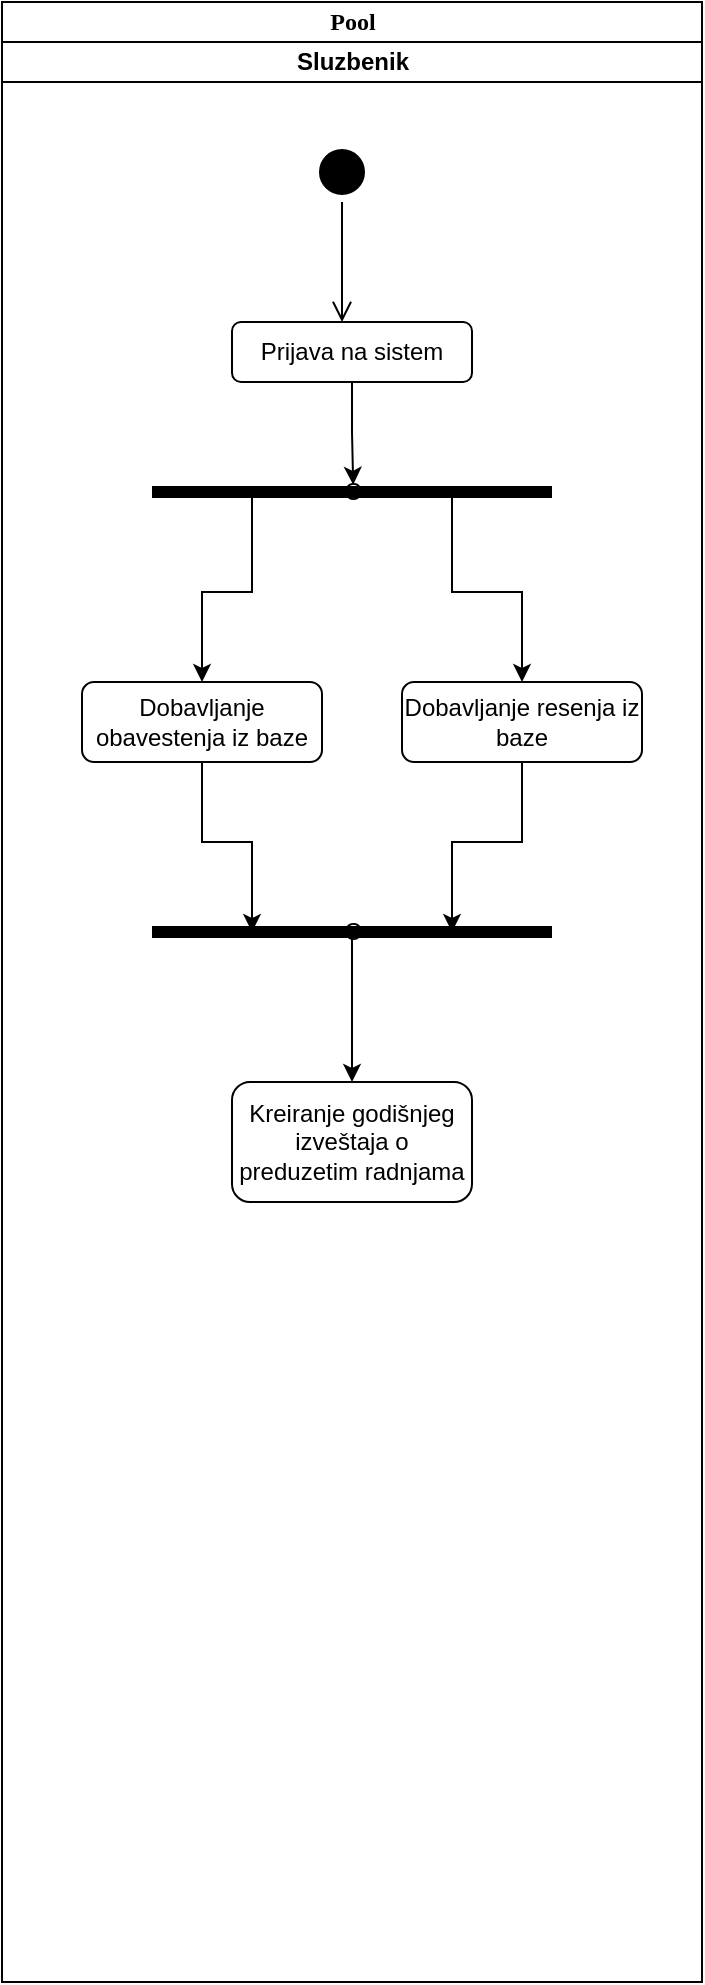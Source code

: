 <mxfile version="14.1.9" type="device"><diagram name="Page-1" id="0783ab3e-0a74-02c8-0abd-f7b4e66b4bec"><mxGraphModel dx="1038" dy="580" grid="1" gridSize="10" guides="1" tooltips="1" connect="1" arrows="1" fold="1" page="1" pageScale="1" pageWidth="850" pageHeight="1100" background="#ffffff" math="0" shadow="0"><root><mxCell id="0"/><mxCell id="1" parent="0"/><mxCell id="1c1d494c118603dd-2" value="Sluzbenik" style="swimlane;html=1;startSize=20;" parent="1" vertex="1"><mxGeometry x="240" y="40" width="350" height="970" as="geometry"/></mxCell><mxCell id="n63yBmR4M183yePDVcFN-7" value="" style="ellipse;html=1;shape=startState;fillColor=#000000;" vertex="1" parent="1c1d494c118603dd-2"><mxGeometry x="155" y="50" width="30" height="30" as="geometry"/></mxCell><mxCell id="n63yBmR4M183yePDVcFN-8" value="" style="edgeStyle=orthogonalEdgeStyle;html=1;verticalAlign=bottom;endArrow=open;endSize=8;" edge="1" source="n63yBmR4M183yePDVcFN-7" parent="1c1d494c118603dd-2"><mxGeometry relative="1" as="geometry"><mxPoint x="170" y="140" as="targetPoint"/></mxGeometry></mxCell><mxCell id="n63yBmR4M183yePDVcFN-17" style="edgeStyle=orthogonalEdgeStyle;rounded=0;orthogonalLoop=1;jettySize=auto;html=1;exitX=0.5;exitY=1;exitDx=0;exitDy=0;strokeColor=#000000;entryX=0.503;entryY=0.14;entryDx=0;entryDy=0;entryPerimeter=0;" edge="1" parent="1c1d494c118603dd-2" source="n63yBmR4M183yePDVcFN-10" target="n63yBmR4M183yePDVcFN-15"><mxGeometry relative="1" as="geometry"/></mxCell><mxCell id="n63yBmR4M183yePDVcFN-10" value="Prijava na sistem" style="rounded=1;whiteSpace=wrap;html=1;strokeColor=#000000;" vertex="1" parent="1c1d494c118603dd-2"><mxGeometry x="115" y="140" width="120" height="30" as="geometry"/></mxCell><mxCell id="n63yBmR4M183yePDVcFN-24" style="edgeStyle=orthogonalEdgeStyle;rounded=0;orthogonalLoop=1;jettySize=auto;html=1;exitX=0.5;exitY=1;exitDx=0;exitDy=0;entryX=0.75;entryY=0.5;entryDx=0;entryDy=0;entryPerimeter=0;strokeColor=#000000;" edge="1" parent="1c1d494c118603dd-2" source="n63yBmR4M183yePDVcFN-12" target="n63yBmR4M183yePDVcFN-22"><mxGeometry relative="1" as="geometry"/></mxCell><mxCell id="n63yBmR4M183yePDVcFN-12" value="Dobavljanje resenja iz baze" style="rounded=1;whiteSpace=wrap;html=1;strokeColor=#000000;" vertex="1" parent="1c1d494c118603dd-2"><mxGeometry x="200" y="320" width="120" height="40" as="geometry"/></mxCell><mxCell id="n63yBmR4M183yePDVcFN-19" style="edgeStyle=orthogonalEdgeStyle;rounded=0;orthogonalLoop=1;jettySize=auto;html=1;exitX=0.25;exitY=0.5;exitDx=0;exitDy=0;exitPerimeter=0;entryX=0.5;entryY=0;entryDx=0;entryDy=0;strokeColor=#000000;" edge="1" parent="1c1d494c118603dd-2" source="n63yBmR4M183yePDVcFN-15" target="n63yBmR4M183yePDVcFN-18"><mxGeometry relative="1" as="geometry"/></mxCell><mxCell id="n63yBmR4M183yePDVcFN-20" style="edgeStyle=orthogonalEdgeStyle;rounded=0;orthogonalLoop=1;jettySize=auto;html=1;exitX=0.75;exitY=0.5;exitDx=0;exitDy=0;exitPerimeter=0;entryX=0.5;entryY=0;entryDx=0;entryDy=0;strokeColor=#000000;" edge="1" parent="1c1d494c118603dd-2" source="n63yBmR4M183yePDVcFN-15" target="n63yBmR4M183yePDVcFN-12"><mxGeometry relative="1" as="geometry"/></mxCell><mxCell id="n63yBmR4M183yePDVcFN-15" value="C" style="shape=line;html=1;strokeWidth=6;" vertex="1" parent="1c1d494c118603dd-2"><mxGeometry x="75" y="220" width="200" height="10" as="geometry"/></mxCell><mxCell id="n63yBmR4M183yePDVcFN-23" style="edgeStyle=orthogonalEdgeStyle;rounded=0;orthogonalLoop=1;jettySize=auto;html=1;exitX=0.5;exitY=1;exitDx=0;exitDy=0;entryX=0.25;entryY=0.5;entryDx=0;entryDy=0;entryPerimeter=0;strokeColor=#000000;" edge="1" parent="1c1d494c118603dd-2" source="n63yBmR4M183yePDVcFN-18" target="n63yBmR4M183yePDVcFN-22"><mxGeometry relative="1" as="geometry"/></mxCell><mxCell id="n63yBmR4M183yePDVcFN-18" value="Dobavljanje obavestenja iz baze" style="rounded=1;whiteSpace=wrap;html=1;strokeColor=#000000;" vertex="1" parent="1c1d494c118603dd-2"><mxGeometry x="40" y="320" width="120" height="40" as="geometry"/></mxCell><mxCell id="n63yBmR4M183yePDVcFN-22" value="C" style="shape=line;html=1;strokeWidth=6;" vertex="1" parent="1c1d494c118603dd-2"><mxGeometry x="75" y="440" width="200" height="10" as="geometry"/></mxCell><mxCell id="n63yBmR4M183yePDVcFN-25" value="Kreiranje godišnjeg izveštaja o preduzetim radnjama" style="rounded=1;whiteSpace=wrap;html=1;strokeColor=#000000;" vertex="1" parent="1c1d494c118603dd-2"><mxGeometry x="115" y="520" width="120" height="60" as="geometry"/></mxCell><mxCell id="n63yBmR4M183yePDVcFN-26" value="" style="endArrow=classic;html=1;strokeColor=#000000;entryX=0.5;entryY=0;entryDx=0;entryDy=0;" edge="1" parent="1c1d494c118603dd-2" target="n63yBmR4M183yePDVcFN-25"><mxGeometry width="50" height="50" relative="1" as="geometry"><mxPoint x="175" y="446" as="sourcePoint"/><mxPoint x="210" y="560" as="targetPoint"/></mxGeometry></mxCell><mxCell id="1c1d494c118603dd-1" value="Pool" style="swimlane;html=1;childLayout=stackLayout;startSize=20;rounded=0;shadow=0;comic=0;labelBackgroundColor=none;strokeWidth=1;fontFamily=Verdana;fontSize=12;align=center;" parent="1" vertex="1"><mxGeometry x="240" y="20" width="350" height="990" as="geometry"/></mxCell></root></mxGraphModel></diagram></mxfile>